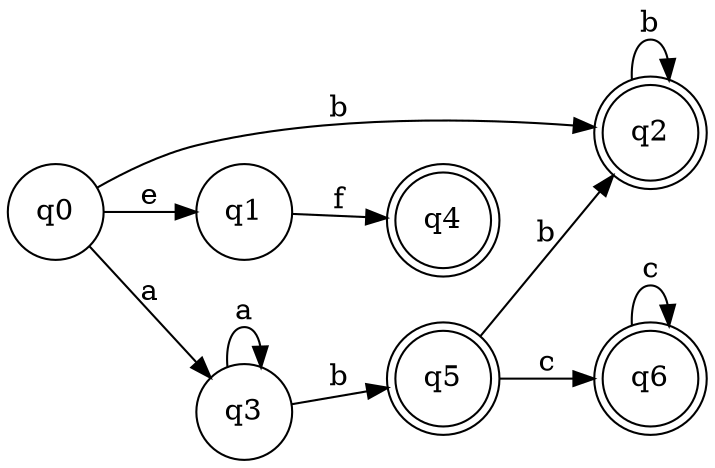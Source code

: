 digraph Comp_HW1 {
	rankdir=LR;
	initialstate=q0;
	alphabet="febca";
	node [shape = doublecircle]; q6 q5 q2 q4;
	node [shape = circle];
	q0 -> q1 [ label = e ];
	q0 -> q3 [ label = a ];
	q0 -> q2 [ label = b ];
	q1 -> q4 [ label = f ];
	q2 -> q2 [ label = b ];
	q3 -> q3 [ label = a ];
	q3 -> q5 [ label = b ];
	q5 -> q6 [ label = c ];
	q5 -> q2 [ label = b ];
	q6 -> q6 [ label = c ];
}
